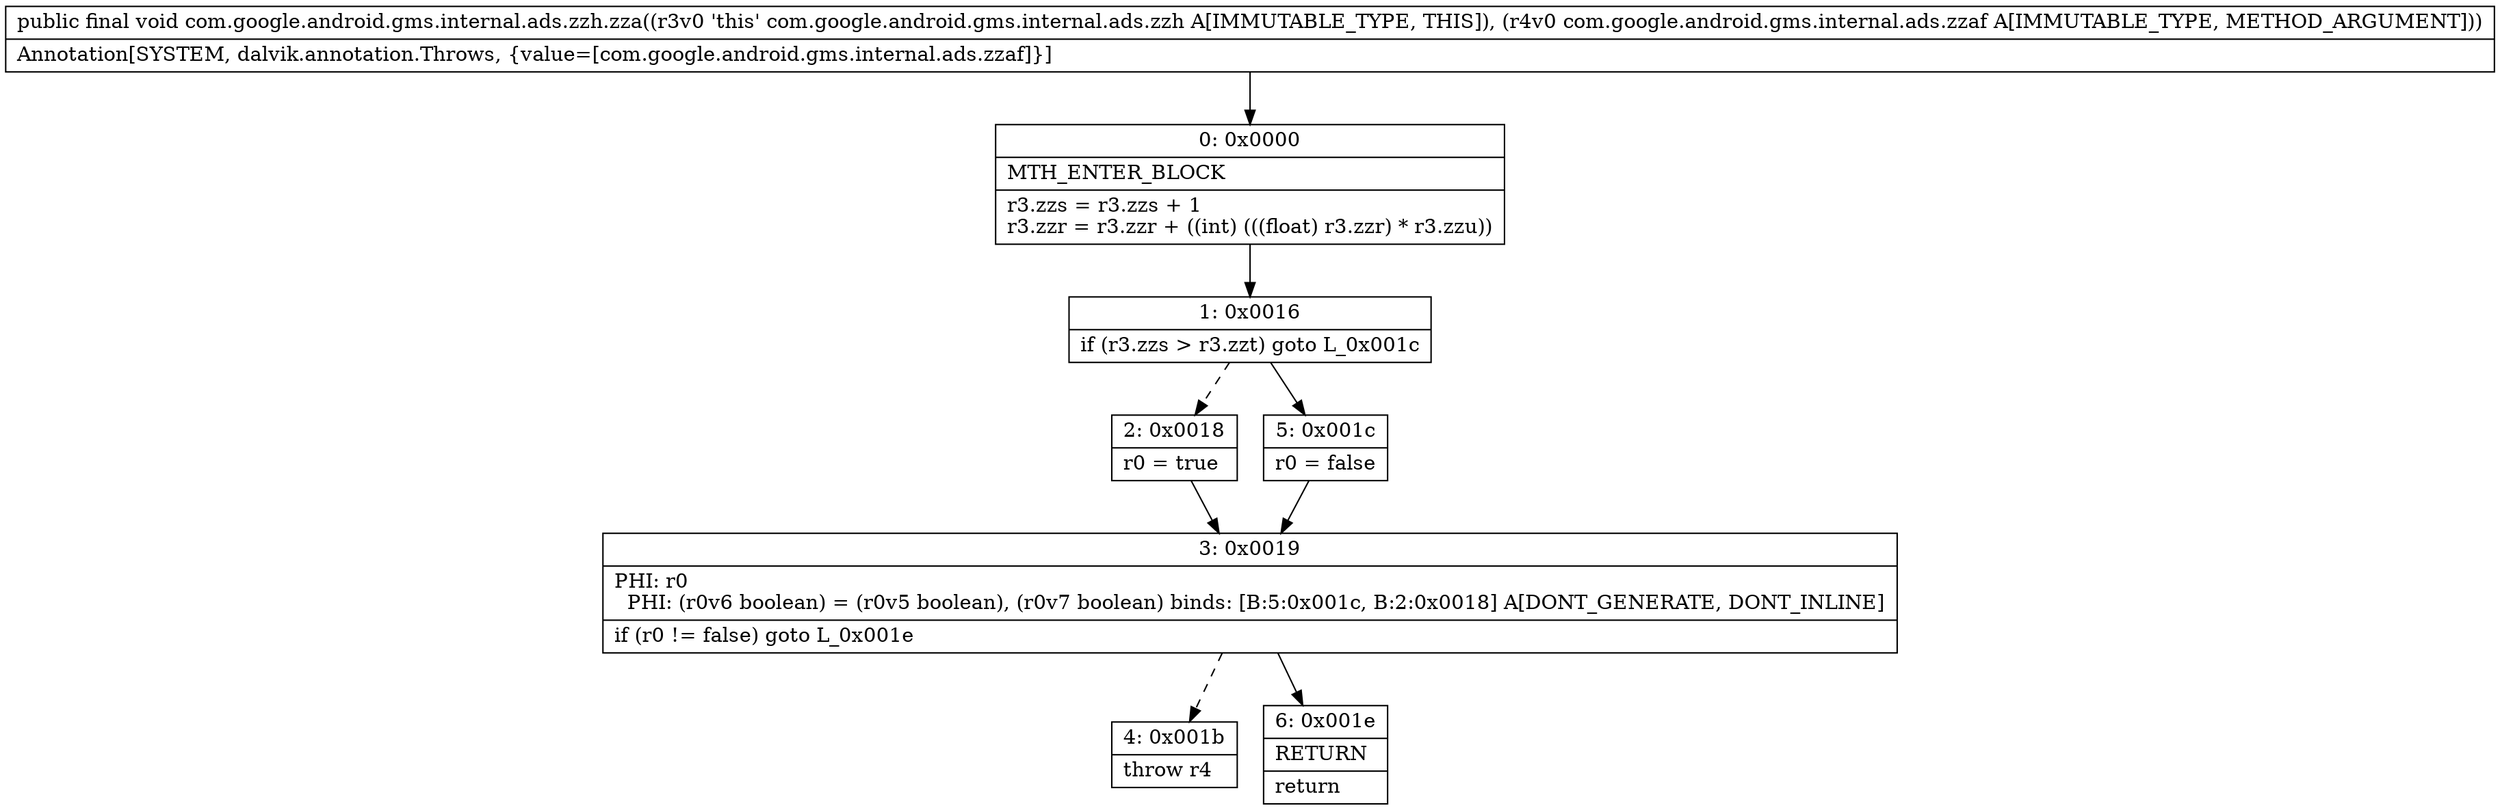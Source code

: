 digraph "CFG forcom.google.android.gms.internal.ads.zzh.zza(Lcom\/google\/android\/gms\/internal\/ads\/zzaf;)V" {
Node_0 [shape=record,label="{0\:\ 0x0000|MTH_ENTER_BLOCK\l|r3.zzs = r3.zzs + 1\lr3.zzr = r3.zzr + ((int) (((float) r3.zzr) * r3.zzu))\l}"];
Node_1 [shape=record,label="{1\:\ 0x0016|if (r3.zzs \> r3.zzt) goto L_0x001c\l}"];
Node_2 [shape=record,label="{2\:\ 0x0018|r0 = true\l}"];
Node_3 [shape=record,label="{3\:\ 0x0019|PHI: r0 \l  PHI: (r0v6 boolean) = (r0v5 boolean), (r0v7 boolean) binds: [B:5:0x001c, B:2:0x0018] A[DONT_GENERATE, DONT_INLINE]\l|if (r0 != false) goto L_0x001e\l}"];
Node_4 [shape=record,label="{4\:\ 0x001b|throw r4\l}"];
Node_5 [shape=record,label="{5\:\ 0x001c|r0 = false\l}"];
Node_6 [shape=record,label="{6\:\ 0x001e|RETURN\l|return\l}"];
MethodNode[shape=record,label="{public final void com.google.android.gms.internal.ads.zzh.zza((r3v0 'this' com.google.android.gms.internal.ads.zzh A[IMMUTABLE_TYPE, THIS]), (r4v0 com.google.android.gms.internal.ads.zzaf A[IMMUTABLE_TYPE, METHOD_ARGUMENT]))  | Annotation[SYSTEM, dalvik.annotation.Throws, \{value=[com.google.android.gms.internal.ads.zzaf]\}]\l}"];
MethodNode -> Node_0;
Node_0 -> Node_1;
Node_1 -> Node_2[style=dashed];
Node_1 -> Node_5;
Node_2 -> Node_3;
Node_3 -> Node_4[style=dashed];
Node_3 -> Node_6;
Node_5 -> Node_3;
}

